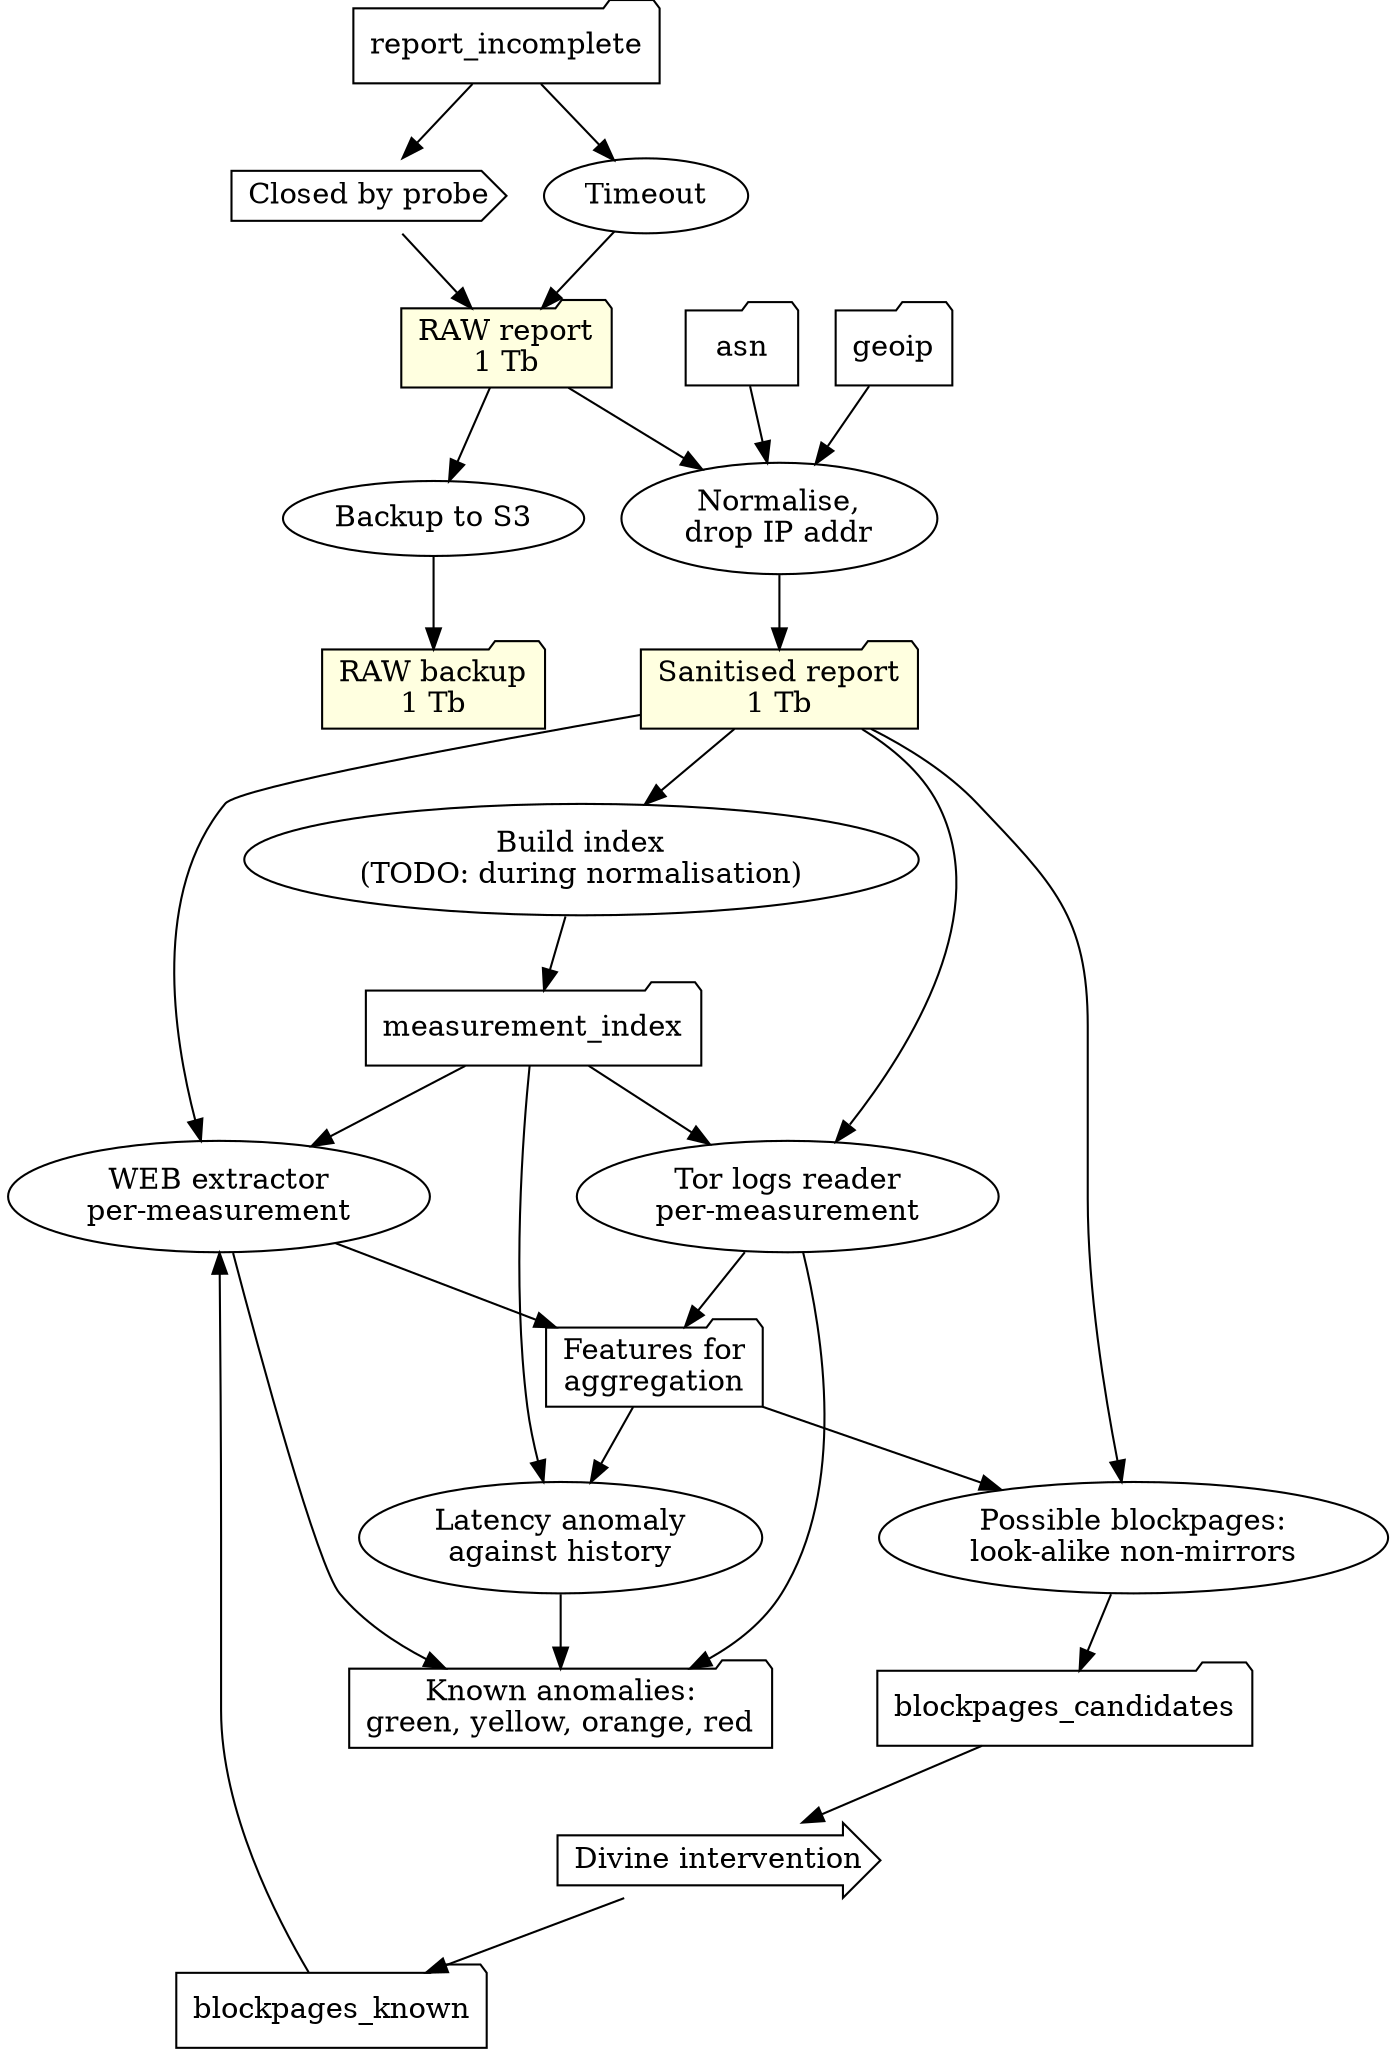 digraph {
    // that's DATA dependency, not DAG
    subgraph {
        node [shape = folder];
        report_incomplete;
        subgraph {
            node [fillcolor="#ffffe0" style=filled];
            report_raw [label = "RAW report\n1 Tb"];
            backup_raw [label = "RAW backup\n1 Tb"];
            measurement_sanitized [label = "Sanitised report\n1 Tb"]; // newline-separated JSON BLOB
        }
        measurement_index; // measurement_id, report, target, type, Data-URL, pointer{encoding, offset, size}
        measurement_features [label = "Features for\naggregation"]; // extracted from data for aggregation
        measurement_colours [label = "Known anomalies:\ngreen, yellow, orange, red"]; // measurement_id, anomaly_type, reason{json}
        blockpages_candidates;
        blockpages_known;
        geoip;
        asn;
    }

    "Closed by probe" [shape = cds];
    report_incomplete -> "Closed by probe" -> report_raw;
    report_incomplete -> "Timeout" -> report_raw;

    report_raw -> "Backup to S3" -> backup_raw;

    Normalise [label = "Normalise,\ndrop IP addr"];
    { asn geoip } -> Normalise;
    report_raw -> Normalise;
    Normalise -> measurement_sanitized;

    Index [label = "Build index\n(TODO: during normalisation)"];
    measurement_sanitized -> Index -> measurement_index;

    { measurement_features measurement_sanitized } -> "Possible blockpages:\nlook-alike non-mirrors" -> blockpages_candidates;

    "Divine intervention" [shape = rarrow];
    blockpages_candidates -> "Divine intervention" -> blockpages_known;

    "WEB extractor" [label = "WEB extractor\nper-measurement"];
    blockpages_known -> "WEB extractor";
    measurement_index -> "WEB extractor";
    measurement_sanitized -> "WEB extractor" -> measurement_colours;
    "WEB extractor" -> measurement_features;

    "Tor reader" [label = "Tor logs reader\nper-measurement"];
    measurement_index -> "Tor reader";
    measurement_sanitized -> "Tor reader" -> measurement_colours;
    "Tor reader" -> measurement_features;

    measurement_index -> "Latency anomaly\nagainst history";
    measurement_features -> "Latency anomaly\nagainst history" -> measurement_colours;
}
